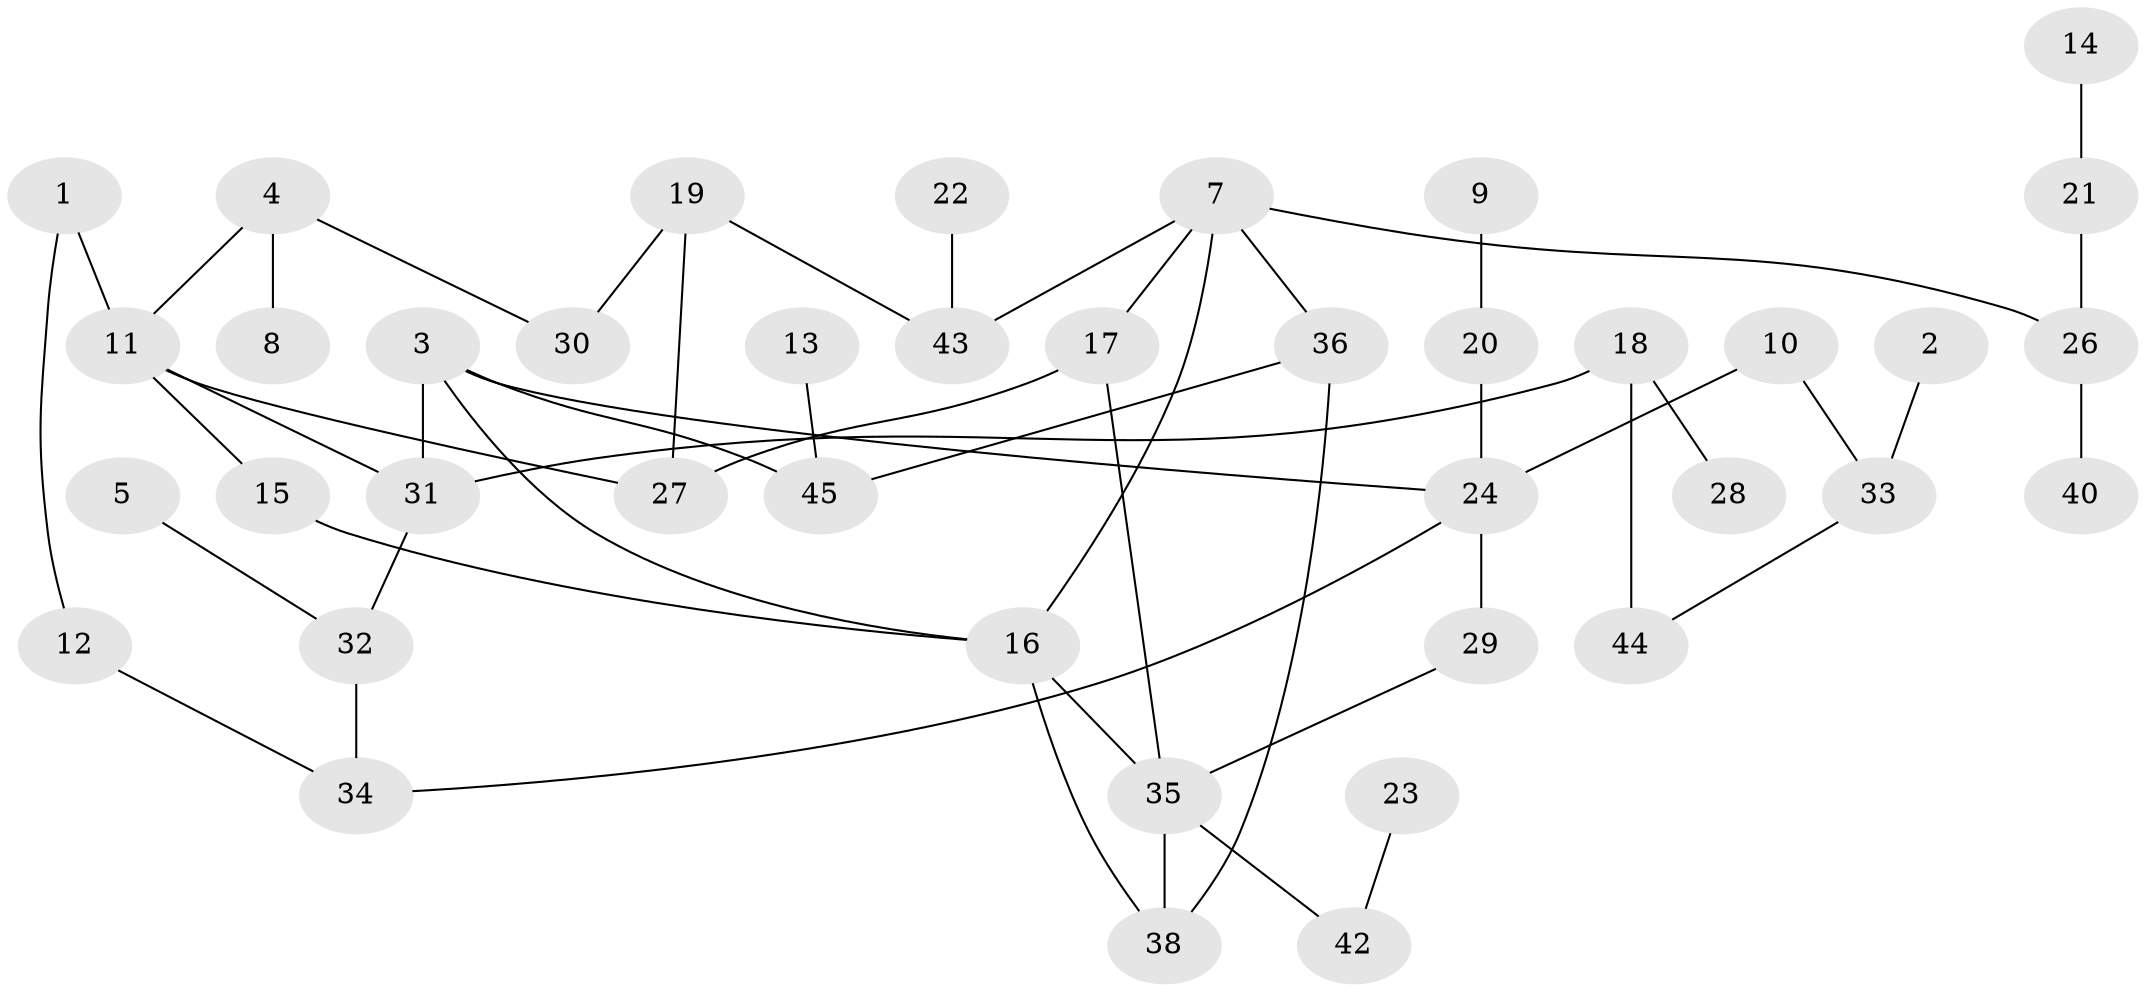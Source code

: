 // original degree distribution, {2: 0.31746031746031744, 4: 0.09523809523809523, 1: 0.2857142857142857, 0: 0.06349206349206349, 5: 0.06349206349206349, 3: 0.15873015873015872, 6: 0.015873015873015872}
// Generated by graph-tools (version 1.1) at 2025/48/03/04/25 22:48:32]
// undirected, 40 vertices, 51 edges
graph export_dot {
  node [color=gray90,style=filled];
  1;
  2;
  3;
  4;
  5;
  7;
  8;
  9;
  10;
  11;
  12;
  13;
  14;
  15;
  16;
  17;
  18;
  19;
  20;
  21;
  22;
  23;
  24;
  26;
  27;
  28;
  29;
  30;
  31;
  32;
  33;
  34;
  35;
  36;
  38;
  40;
  42;
  43;
  44;
  45;
  1 -- 11 [weight=1.0];
  1 -- 12 [weight=1.0];
  2 -- 33 [weight=1.0];
  3 -- 16 [weight=1.0];
  3 -- 24 [weight=1.0];
  3 -- 31 [weight=1.0];
  3 -- 45 [weight=1.0];
  4 -- 8 [weight=1.0];
  4 -- 11 [weight=1.0];
  4 -- 30 [weight=1.0];
  5 -- 32 [weight=1.0];
  7 -- 16 [weight=1.0];
  7 -- 17 [weight=1.0];
  7 -- 26 [weight=1.0];
  7 -- 36 [weight=1.0];
  7 -- 43 [weight=1.0];
  9 -- 20 [weight=1.0];
  10 -- 24 [weight=1.0];
  10 -- 33 [weight=1.0];
  11 -- 15 [weight=1.0];
  11 -- 27 [weight=1.0];
  11 -- 31 [weight=1.0];
  12 -- 34 [weight=1.0];
  13 -- 45 [weight=1.0];
  14 -- 21 [weight=1.0];
  15 -- 16 [weight=1.0];
  16 -- 35 [weight=1.0];
  16 -- 38 [weight=1.0];
  17 -- 27 [weight=1.0];
  17 -- 35 [weight=1.0];
  18 -- 28 [weight=1.0];
  18 -- 31 [weight=1.0];
  18 -- 44 [weight=1.0];
  19 -- 27 [weight=1.0];
  19 -- 30 [weight=1.0];
  19 -- 43 [weight=1.0];
  20 -- 24 [weight=1.0];
  21 -- 26 [weight=1.0];
  22 -- 43 [weight=1.0];
  23 -- 42 [weight=1.0];
  24 -- 29 [weight=1.0];
  24 -- 34 [weight=1.0];
  26 -- 40 [weight=1.0];
  29 -- 35 [weight=1.0];
  31 -- 32 [weight=1.0];
  32 -- 34 [weight=1.0];
  33 -- 44 [weight=1.0];
  35 -- 38 [weight=1.0];
  35 -- 42 [weight=1.0];
  36 -- 38 [weight=1.0];
  36 -- 45 [weight=1.0];
}
